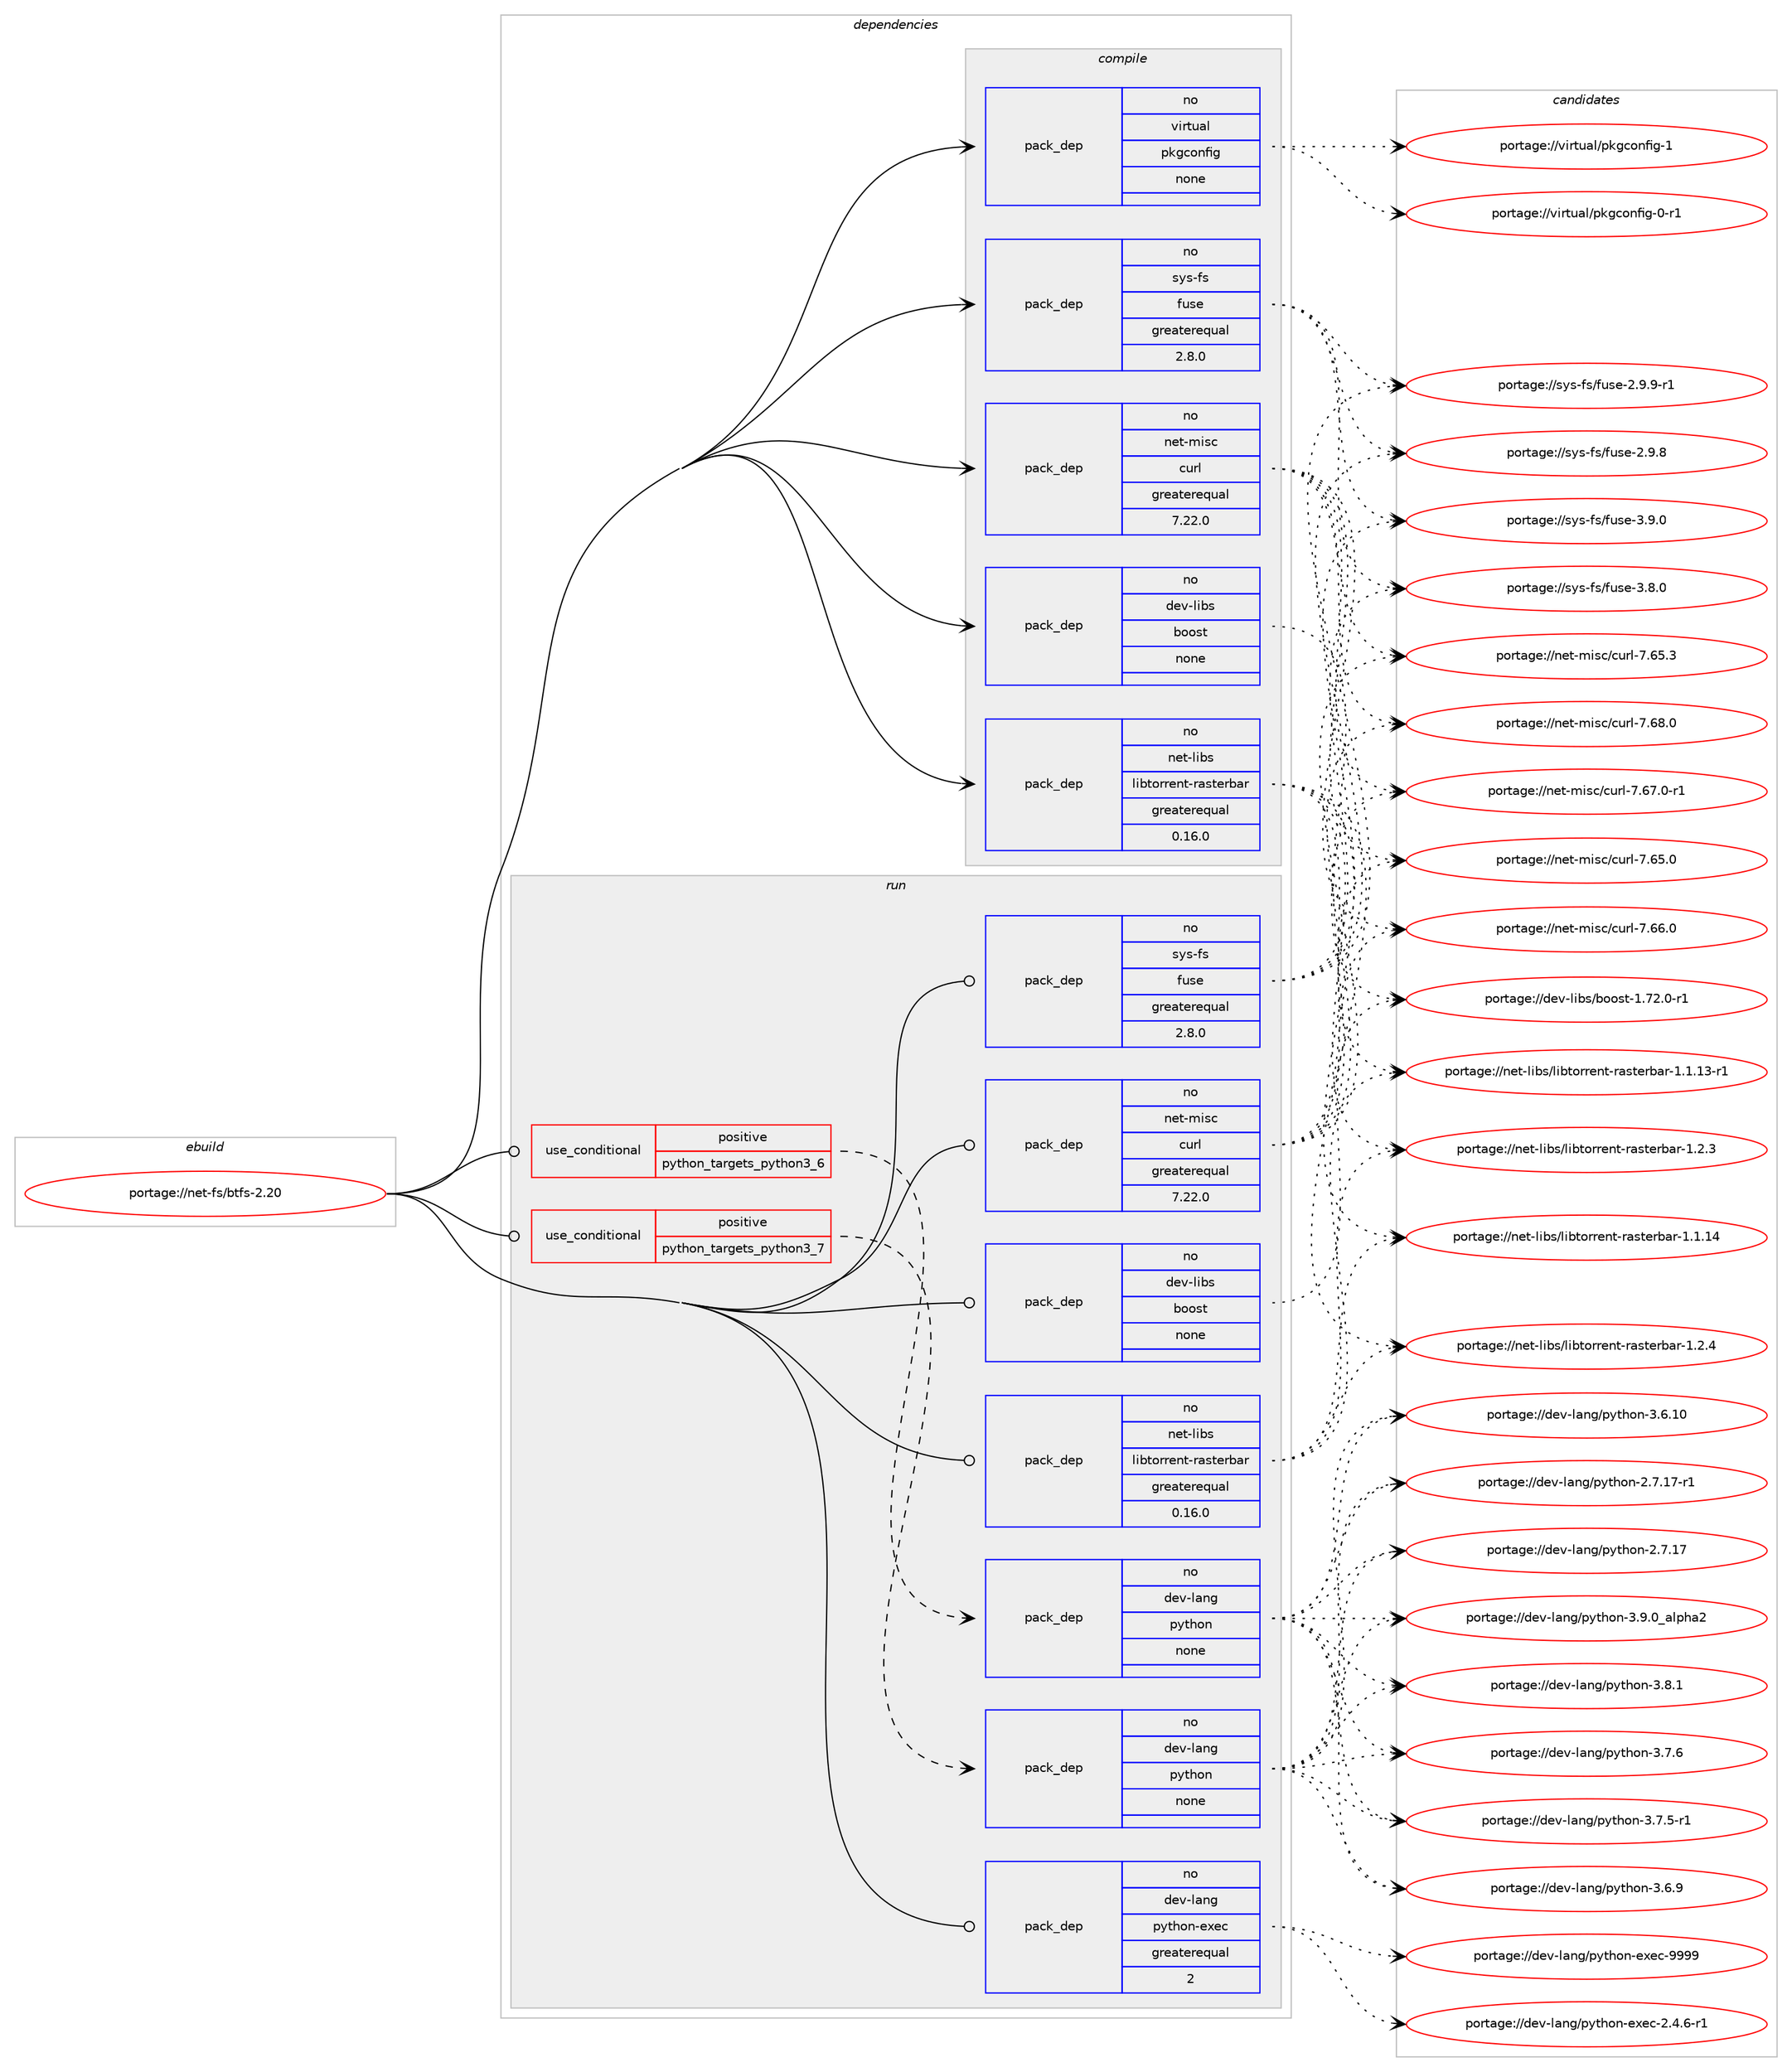 digraph prolog {

# *************
# Graph options
# *************

newrank=true;
concentrate=true;
compound=true;
graph [rankdir=LR,fontname=Helvetica,fontsize=10,ranksep=1.5];#, ranksep=2.5, nodesep=0.2];
edge  [arrowhead=vee];
node  [fontname=Helvetica,fontsize=10];

# **********
# The ebuild
# **********

subgraph cluster_leftcol {
color=gray;
rank=same;
label=<<i>ebuild</i>>;
id [label="portage://net-fs/btfs-2.20", color=red, width=4, href="../net-fs/btfs-2.20.svg"];
}

# ****************
# The dependencies
# ****************

subgraph cluster_midcol {
color=gray;
label=<<i>dependencies</i>>;
subgraph cluster_compile {
fillcolor="#eeeeee";
style=filled;
label=<<i>compile</i>>;
subgraph pack116397 {
dependency152303 [label=<<TABLE BORDER="0" CELLBORDER="1" CELLSPACING="0" CELLPADDING="4" WIDTH="220"><TR><TD ROWSPAN="6" CELLPADDING="30">pack_dep</TD></TR><TR><TD WIDTH="110">no</TD></TR><TR><TD>dev-libs</TD></TR><TR><TD>boost</TD></TR><TR><TD>none</TD></TR><TR><TD></TD></TR></TABLE>>, shape=none, color=blue];
}
id:e -> dependency152303:w [weight=20,style="solid",arrowhead="vee"];
subgraph pack116398 {
dependency152304 [label=<<TABLE BORDER="0" CELLBORDER="1" CELLSPACING="0" CELLPADDING="4" WIDTH="220"><TR><TD ROWSPAN="6" CELLPADDING="30">pack_dep</TD></TR><TR><TD WIDTH="110">no</TD></TR><TR><TD>net-libs</TD></TR><TR><TD>libtorrent-rasterbar</TD></TR><TR><TD>greaterequal</TD></TR><TR><TD>0.16.0</TD></TR></TABLE>>, shape=none, color=blue];
}
id:e -> dependency152304:w [weight=20,style="solid",arrowhead="vee"];
subgraph pack116399 {
dependency152305 [label=<<TABLE BORDER="0" CELLBORDER="1" CELLSPACING="0" CELLPADDING="4" WIDTH="220"><TR><TD ROWSPAN="6" CELLPADDING="30">pack_dep</TD></TR><TR><TD WIDTH="110">no</TD></TR><TR><TD>net-misc</TD></TR><TR><TD>curl</TD></TR><TR><TD>greaterequal</TD></TR><TR><TD>7.22.0</TD></TR></TABLE>>, shape=none, color=blue];
}
id:e -> dependency152305:w [weight=20,style="solid",arrowhead="vee"];
subgraph pack116400 {
dependency152306 [label=<<TABLE BORDER="0" CELLBORDER="1" CELLSPACING="0" CELLPADDING="4" WIDTH="220"><TR><TD ROWSPAN="6" CELLPADDING="30">pack_dep</TD></TR><TR><TD WIDTH="110">no</TD></TR><TR><TD>sys-fs</TD></TR><TR><TD>fuse</TD></TR><TR><TD>greaterequal</TD></TR><TR><TD>2.8.0</TD></TR></TABLE>>, shape=none, color=blue];
}
id:e -> dependency152306:w [weight=20,style="solid",arrowhead="vee"];
subgraph pack116401 {
dependency152307 [label=<<TABLE BORDER="0" CELLBORDER="1" CELLSPACING="0" CELLPADDING="4" WIDTH="220"><TR><TD ROWSPAN="6" CELLPADDING="30">pack_dep</TD></TR><TR><TD WIDTH="110">no</TD></TR><TR><TD>virtual</TD></TR><TR><TD>pkgconfig</TD></TR><TR><TD>none</TD></TR><TR><TD></TD></TR></TABLE>>, shape=none, color=blue];
}
id:e -> dependency152307:w [weight=20,style="solid",arrowhead="vee"];
}
subgraph cluster_compileandrun {
fillcolor="#eeeeee";
style=filled;
label=<<i>compile and run</i>>;
}
subgraph cluster_run {
fillcolor="#eeeeee";
style=filled;
label=<<i>run</i>>;
subgraph cond33434 {
dependency152308 [label=<<TABLE BORDER="0" CELLBORDER="1" CELLSPACING="0" CELLPADDING="4"><TR><TD ROWSPAN="3" CELLPADDING="10">use_conditional</TD></TR><TR><TD>positive</TD></TR><TR><TD>python_targets_python3_6</TD></TR></TABLE>>, shape=none, color=red];
subgraph pack116402 {
dependency152309 [label=<<TABLE BORDER="0" CELLBORDER="1" CELLSPACING="0" CELLPADDING="4" WIDTH="220"><TR><TD ROWSPAN="6" CELLPADDING="30">pack_dep</TD></TR><TR><TD WIDTH="110">no</TD></TR><TR><TD>dev-lang</TD></TR><TR><TD>python</TD></TR><TR><TD>none</TD></TR><TR><TD></TD></TR></TABLE>>, shape=none, color=blue];
}
dependency152308:e -> dependency152309:w [weight=20,style="dashed",arrowhead="vee"];
}
id:e -> dependency152308:w [weight=20,style="solid",arrowhead="odot"];
subgraph cond33435 {
dependency152310 [label=<<TABLE BORDER="0" CELLBORDER="1" CELLSPACING="0" CELLPADDING="4"><TR><TD ROWSPAN="3" CELLPADDING="10">use_conditional</TD></TR><TR><TD>positive</TD></TR><TR><TD>python_targets_python3_7</TD></TR></TABLE>>, shape=none, color=red];
subgraph pack116403 {
dependency152311 [label=<<TABLE BORDER="0" CELLBORDER="1" CELLSPACING="0" CELLPADDING="4" WIDTH="220"><TR><TD ROWSPAN="6" CELLPADDING="30">pack_dep</TD></TR><TR><TD WIDTH="110">no</TD></TR><TR><TD>dev-lang</TD></TR><TR><TD>python</TD></TR><TR><TD>none</TD></TR><TR><TD></TD></TR></TABLE>>, shape=none, color=blue];
}
dependency152310:e -> dependency152311:w [weight=20,style="dashed",arrowhead="vee"];
}
id:e -> dependency152310:w [weight=20,style="solid",arrowhead="odot"];
subgraph pack116404 {
dependency152312 [label=<<TABLE BORDER="0" CELLBORDER="1" CELLSPACING="0" CELLPADDING="4" WIDTH="220"><TR><TD ROWSPAN="6" CELLPADDING="30">pack_dep</TD></TR><TR><TD WIDTH="110">no</TD></TR><TR><TD>dev-lang</TD></TR><TR><TD>python-exec</TD></TR><TR><TD>greaterequal</TD></TR><TR><TD>2</TD></TR></TABLE>>, shape=none, color=blue];
}
id:e -> dependency152312:w [weight=20,style="solid",arrowhead="odot"];
subgraph pack116405 {
dependency152313 [label=<<TABLE BORDER="0" CELLBORDER="1" CELLSPACING="0" CELLPADDING="4" WIDTH="220"><TR><TD ROWSPAN="6" CELLPADDING="30">pack_dep</TD></TR><TR><TD WIDTH="110">no</TD></TR><TR><TD>dev-libs</TD></TR><TR><TD>boost</TD></TR><TR><TD>none</TD></TR><TR><TD></TD></TR></TABLE>>, shape=none, color=blue];
}
id:e -> dependency152313:w [weight=20,style="solid",arrowhead="odot"];
subgraph pack116406 {
dependency152314 [label=<<TABLE BORDER="0" CELLBORDER="1" CELLSPACING="0" CELLPADDING="4" WIDTH="220"><TR><TD ROWSPAN="6" CELLPADDING="30">pack_dep</TD></TR><TR><TD WIDTH="110">no</TD></TR><TR><TD>net-libs</TD></TR><TR><TD>libtorrent-rasterbar</TD></TR><TR><TD>greaterequal</TD></TR><TR><TD>0.16.0</TD></TR></TABLE>>, shape=none, color=blue];
}
id:e -> dependency152314:w [weight=20,style="solid",arrowhead="odot"];
subgraph pack116407 {
dependency152315 [label=<<TABLE BORDER="0" CELLBORDER="1" CELLSPACING="0" CELLPADDING="4" WIDTH="220"><TR><TD ROWSPAN="6" CELLPADDING="30">pack_dep</TD></TR><TR><TD WIDTH="110">no</TD></TR><TR><TD>net-misc</TD></TR><TR><TD>curl</TD></TR><TR><TD>greaterequal</TD></TR><TR><TD>7.22.0</TD></TR></TABLE>>, shape=none, color=blue];
}
id:e -> dependency152315:w [weight=20,style="solid",arrowhead="odot"];
subgraph pack116408 {
dependency152316 [label=<<TABLE BORDER="0" CELLBORDER="1" CELLSPACING="0" CELLPADDING="4" WIDTH="220"><TR><TD ROWSPAN="6" CELLPADDING="30">pack_dep</TD></TR><TR><TD WIDTH="110">no</TD></TR><TR><TD>sys-fs</TD></TR><TR><TD>fuse</TD></TR><TR><TD>greaterequal</TD></TR><TR><TD>2.8.0</TD></TR></TABLE>>, shape=none, color=blue];
}
id:e -> dependency152316:w [weight=20,style="solid",arrowhead="odot"];
}
}

# **************
# The candidates
# **************

subgraph cluster_choices {
rank=same;
color=gray;
label=<<i>candidates</i>>;

subgraph choice116397 {
color=black;
nodesep=1;
choice10010111845108105981154798111111115116454946555046484511449 [label="portage://dev-libs/boost-1.72.0-r1", color=red, width=4,href="../dev-libs/boost-1.72.0-r1.svg"];
dependency152303:e -> choice10010111845108105981154798111111115116454946555046484511449:w [style=dotted,weight="100"];
}
subgraph choice116398 {
color=black;
nodesep=1;
choice1101011164510810598115471081059811611111411410111011645114971151161011149897114454946504652 [label="portage://net-libs/libtorrent-rasterbar-1.2.4", color=red, width=4,href="../net-libs/libtorrent-rasterbar-1.2.4.svg"];
choice1101011164510810598115471081059811611111411410111011645114971151161011149897114454946504651 [label="portage://net-libs/libtorrent-rasterbar-1.2.3", color=red, width=4,href="../net-libs/libtorrent-rasterbar-1.2.3.svg"];
choice110101116451081059811547108105981161111141141011101164511497115116101114989711445494649464952 [label="portage://net-libs/libtorrent-rasterbar-1.1.14", color=red, width=4,href="../net-libs/libtorrent-rasterbar-1.1.14.svg"];
choice1101011164510810598115471081059811611111411410111011645114971151161011149897114454946494649514511449 [label="portage://net-libs/libtorrent-rasterbar-1.1.13-r1", color=red, width=4,href="../net-libs/libtorrent-rasterbar-1.1.13-r1.svg"];
dependency152304:e -> choice1101011164510810598115471081059811611111411410111011645114971151161011149897114454946504652:w [style=dotted,weight="100"];
dependency152304:e -> choice1101011164510810598115471081059811611111411410111011645114971151161011149897114454946504651:w [style=dotted,weight="100"];
dependency152304:e -> choice110101116451081059811547108105981161111141141011101164511497115116101114989711445494649464952:w [style=dotted,weight="100"];
dependency152304:e -> choice1101011164510810598115471081059811611111411410111011645114971151161011149897114454946494649514511449:w [style=dotted,weight="100"];
}
subgraph choice116399 {
color=black;
nodesep=1;
choice1101011164510910511599479911711410845554654564648 [label="portage://net-misc/curl-7.68.0", color=red, width=4,href="../net-misc/curl-7.68.0.svg"];
choice11010111645109105115994799117114108455546545546484511449 [label="portage://net-misc/curl-7.67.0-r1", color=red, width=4,href="../net-misc/curl-7.67.0-r1.svg"];
choice1101011164510910511599479911711410845554654544648 [label="portage://net-misc/curl-7.66.0", color=red, width=4,href="../net-misc/curl-7.66.0.svg"];
choice1101011164510910511599479911711410845554654534651 [label="portage://net-misc/curl-7.65.3", color=red, width=4,href="../net-misc/curl-7.65.3.svg"];
choice1101011164510910511599479911711410845554654534648 [label="portage://net-misc/curl-7.65.0", color=red, width=4,href="../net-misc/curl-7.65.0.svg"];
dependency152305:e -> choice1101011164510910511599479911711410845554654564648:w [style=dotted,weight="100"];
dependency152305:e -> choice11010111645109105115994799117114108455546545546484511449:w [style=dotted,weight="100"];
dependency152305:e -> choice1101011164510910511599479911711410845554654544648:w [style=dotted,weight="100"];
dependency152305:e -> choice1101011164510910511599479911711410845554654534651:w [style=dotted,weight="100"];
dependency152305:e -> choice1101011164510910511599479911711410845554654534648:w [style=dotted,weight="100"];
}
subgraph choice116400 {
color=black;
nodesep=1;
choice1151211154510211547102117115101455146574648 [label="portage://sys-fs/fuse-3.9.0", color=red, width=4,href="../sys-fs/fuse-3.9.0.svg"];
choice1151211154510211547102117115101455146564648 [label="portage://sys-fs/fuse-3.8.0", color=red, width=4,href="../sys-fs/fuse-3.8.0.svg"];
choice11512111545102115471021171151014550465746574511449 [label="portage://sys-fs/fuse-2.9.9-r1", color=red, width=4,href="../sys-fs/fuse-2.9.9-r1.svg"];
choice1151211154510211547102117115101455046574656 [label="portage://sys-fs/fuse-2.9.8", color=red, width=4,href="../sys-fs/fuse-2.9.8.svg"];
dependency152306:e -> choice1151211154510211547102117115101455146574648:w [style=dotted,weight="100"];
dependency152306:e -> choice1151211154510211547102117115101455146564648:w [style=dotted,weight="100"];
dependency152306:e -> choice11512111545102115471021171151014550465746574511449:w [style=dotted,weight="100"];
dependency152306:e -> choice1151211154510211547102117115101455046574656:w [style=dotted,weight="100"];
}
subgraph choice116401 {
color=black;
nodesep=1;
choice1181051141161179710847112107103991111101021051034549 [label="portage://virtual/pkgconfig-1", color=red, width=4,href="../virtual/pkgconfig-1.svg"];
choice11810511411611797108471121071039911111010210510345484511449 [label="portage://virtual/pkgconfig-0-r1", color=red, width=4,href="../virtual/pkgconfig-0-r1.svg"];
dependency152307:e -> choice1181051141161179710847112107103991111101021051034549:w [style=dotted,weight="100"];
dependency152307:e -> choice11810511411611797108471121071039911111010210510345484511449:w [style=dotted,weight="100"];
}
subgraph choice116402 {
color=black;
nodesep=1;
choice10010111845108971101034711212111610411111045514657464895971081121049750 [label="portage://dev-lang/python-3.9.0_alpha2", color=red, width=4,href="../dev-lang/python-3.9.0_alpha2.svg"];
choice100101118451089711010347112121116104111110455146564649 [label="portage://dev-lang/python-3.8.1", color=red, width=4,href="../dev-lang/python-3.8.1.svg"];
choice100101118451089711010347112121116104111110455146554654 [label="portage://dev-lang/python-3.7.6", color=red, width=4,href="../dev-lang/python-3.7.6.svg"];
choice1001011184510897110103471121211161041111104551465546534511449 [label="portage://dev-lang/python-3.7.5-r1", color=red, width=4,href="../dev-lang/python-3.7.5-r1.svg"];
choice100101118451089711010347112121116104111110455146544657 [label="portage://dev-lang/python-3.6.9", color=red, width=4,href="../dev-lang/python-3.6.9.svg"];
choice10010111845108971101034711212111610411111045514654464948 [label="portage://dev-lang/python-3.6.10", color=red, width=4,href="../dev-lang/python-3.6.10.svg"];
choice100101118451089711010347112121116104111110455046554649554511449 [label="portage://dev-lang/python-2.7.17-r1", color=red, width=4,href="../dev-lang/python-2.7.17-r1.svg"];
choice10010111845108971101034711212111610411111045504655464955 [label="portage://dev-lang/python-2.7.17", color=red, width=4,href="../dev-lang/python-2.7.17.svg"];
dependency152309:e -> choice10010111845108971101034711212111610411111045514657464895971081121049750:w [style=dotted,weight="100"];
dependency152309:e -> choice100101118451089711010347112121116104111110455146564649:w [style=dotted,weight="100"];
dependency152309:e -> choice100101118451089711010347112121116104111110455146554654:w [style=dotted,weight="100"];
dependency152309:e -> choice1001011184510897110103471121211161041111104551465546534511449:w [style=dotted,weight="100"];
dependency152309:e -> choice100101118451089711010347112121116104111110455146544657:w [style=dotted,weight="100"];
dependency152309:e -> choice10010111845108971101034711212111610411111045514654464948:w [style=dotted,weight="100"];
dependency152309:e -> choice100101118451089711010347112121116104111110455046554649554511449:w [style=dotted,weight="100"];
dependency152309:e -> choice10010111845108971101034711212111610411111045504655464955:w [style=dotted,weight="100"];
}
subgraph choice116403 {
color=black;
nodesep=1;
choice10010111845108971101034711212111610411111045514657464895971081121049750 [label="portage://dev-lang/python-3.9.0_alpha2", color=red, width=4,href="../dev-lang/python-3.9.0_alpha2.svg"];
choice100101118451089711010347112121116104111110455146564649 [label="portage://dev-lang/python-3.8.1", color=red, width=4,href="../dev-lang/python-3.8.1.svg"];
choice100101118451089711010347112121116104111110455146554654 [label="portage://dev-lang/python-3.7.6", color=red, width=4,href="../dev-lang/python-3.7.6.svg"];
choice1001011184510897110103471121211161041111104551465546534511449 [label="portage://dev-lang/python-3.7.5-r1", color=red, width=4,href="../dev-lang/python-3.7.5-r1.svg"];
choice100101118451089711010347112121116104111110455146544657 [label="portage://dev-lang/python-3.6.9", color=red, width=4,href="../dev-lang/python-3.6.9.svg"];
choice10010111845108971101034711212111610411111045514654464948 [label="portage://dev-lang/python-3.6.10", color=red, width=4,href="../dev-lang/python-3.6.10.svg"];
choice100101118451089711010347112121116104111110455046554649554511449 [label="portage://dev-lang/python-2.7.17-r1", color=red, width=4,href="../dev-lang/python-2.7.17-r1.svg"];
choice10010111845108971101034711212111610411111045504655464955 [label="portage://dev-lang/python-2.7.17", color=red, width=4,href="../dev-lang/python-2.7.17.svg"];
dependency152311:e -> choice10010111845108971101034711212111610411111045514657464895971081121049750:w [style=dotted,weight="100"];
dependency152311:e -> choice100101118451089711010347112121116104111110455146564649:w [style=dotted,weight="100"];
dependency152311:e -> choice100101118451089711010347112121116104111110455146554654:w [style=dotted,weight="100"];
dependency152311:e -> choice1001011184510897110103471121211161041111104551465546534511449:w [style=dotted,weight="100"];
dependency152311:e -> choice100101118451089711010347112121116104111110455146544657:w [style=dotted,weight="100"];
dependency152311:e -> choice10010111845108971101034711212111610411111045514654464948:w [style=dotted,weight="100"];
dependency152311:e -> choice100101118451089711010347112121116104111110455046554649554511449:w [style=dotted,weight="100"];
dependency152311:e -> choice10010111845108971101034711212111610411111045504655464955:w [style=dotted,weight="100"];
}
subgraph choice116404 {
color=black;
nodesep=1;
choice10010111845108971101034711212111610411111045101120101994557575757 [label="portage://dev-lang/python-exec-9999", color=red, width=4,href="../dev-lang/python-exec-9999.svg"];
choice10010111845108971101034711212111610411111045101120101994550465246544511449 [label="portage://dev-lang/python-exec-2.4.6-r1", color=red, width=4,href="../dev-lang/python-exec-2.4.6-r1.svg"];
dependency152312:e -> choice10010111845108971101034711212111610411111045101120101994557575757:w [style=dotted,weight="100"];
dependency152312:e -> choice10010111845108971101034711212111610411111045101120101994550465246544511449:w [style=dotted,weight="100"];
}
subgraph choice116405 {
color=black;
nodesep=1;
choice10010111845108105981154798111111115116454946555046484511449 [label="portage://dev-libs/boost-1.72.0-r1", color=red, width=4,href="../dev-libs/boost-1.72.0-r1.svg"];
dependency152313:e -> choice10010111845108105981154798111111115116454946555046484511449:w [style=dotted,weight="100"];
}
subgraph choice116406 {
color=black;
nodesep=1;
choice1101011164510810598115471081059811611111411410111011645114971151161011149897114454946504652 [label="portage://net-libs/libtorrent-rasterbar-1.2.4", color=red, width=4,href="../net-libs/libtorrent-rasterbar-1.2.4.svg"];
choice1101011164510810598115471081059811611111411410111011645114971151161011149897114454946504651 [label="portage://net-libs/libtorrent-rasterbar-1.2.3", color=red, width=4,href="../net-libs/libtorrent-rasterbar-1.2.3.svg"];
choice110101116451081059811547108105981161111141141011101164511497115116101114989711445494649464952 [label="portage://net-libs/libtorrent-rasterbar-1.1.14", color=red, width=4,href="../net-libs/libtorrent-rasterbar-1.1.14.svg"];
choice1101011164510810598115471081059811611111411410111011645114971151161011149897114454946494649514511449 [label="portage://net-libs/libtorrent-rasterbar-1.1.13-r1", color=red, width=4,href="../net-libs/libtorrent-rasterbar-1.1.13-r1.svg"];
dependency152314:e -> choice1101011164510810598115471081059811611111411410111011645114971151161011149897114454946504652:w [style=dotted,weight="100"];
dependency152314:e -> choice1101011164510810598115471081059811611111411410111011645114971151161011149897114454946504651:w [style=dotted,weight="100"];
dependency152314:e -> choice110101116451081059811547108105981161111141141011101164511497115116101114989711445494649464952:w [style=dotted,weight="100"];
dependency152314:e -> choice1101011164510810598115471081059811611111411410111011645114971151161011149897114454946494649514511449:w [style=dotted,weight="100"];
}
subgraph choice116407 {
color=black;
nodesep=1;
choice1101011164510910511599479911711410845554654564648 [label="portage://net-misc/curl-7.68.0", color=red, width=4,href="../net-misc/curl-7.68.0.svg"];
choice11010111645109105115994799117114108455546545546484511449 [label="portage://net-misc/curl-7.67.0-r1", color=red, width=4,href="../net-misc/curl-7.67.0-r1.svg"];
choice1101011164510910511599479911711410845554654544648 [label="portage://net-misc/curl-7.66.0", color=red, width=4,href="../net-misc/curl-7.66.0.svg"];
choice1101011164510910511599479911711410845554654534651 [label="portage://net-misc/curl-7.65.3", color=red, width=4,href="../net-misc/curl-7.65.3.svg"];
choice1101011164510910511599479911711410845554654534648 [label="portage://net-misc/curl-7.65.0", color=red, width=4,href="../net-misc/curl-7.65.0.svg"];
dependency152315:e -> choice1101011164510910511599479911711410845554654564648:w [style=dotted,weight="100"];
dependency152315:e -> choice11010111645109105115994799117114108455546545546484511449:w [style=dotted,weight="100"];
dependency152315:e -> choice1101011164510910511599479911711410845554654544648:w [style=dotted,weight="100"];
dependency152315:e -> choice1101011164510910511599479911711410845554654534651:w [style=dotted,weight="100"];
dependency152315:e -> choice1101011164510910511599479911711410845554654534648:w [style=dotted,weight="100"];
}
subgraph choice116408 {
color=black;
nodesep=1;
choice1151211154510211547102117115101455146574648 [label="portage://sys-fs/fuse-3.9.0", color=red, width=4,href="../sys-fs/fuse-3.9.0.svg"];
choice1151211154510211547102117115101455146564648 [label="portage://sys-fs/fuse-3.8.0", color=red, width=4,href="../sys-fs/fuse-3.8.0.svg"];
choice11512111545102115471021171151014550465746574511449 [label="portage://sys-fs/fuse-2.9.9-r1", color=red, width=4,href="../sys-fs/fuse-2.9.9-r1.svg"];
choice1151211154510211547102117115101455046574656 [label="portage://sys-fs/fuse-2.9.8", color=red, width=4,href="../sys-fs/fuse-2.9.8.svg"];
dependency152316:e -> choice1151211154510211547102117115101455146574648:w [style=dotted,weight="100"];
dependency152316:e -> choice1151211154510211547102117115101455146564648:w [style=dotted,weight="100"];
dependency152316:e -> choice11512111545102115471021171151014550465746574511449:w [style=dotted,weight="100"];
dependency152316:e -> choice1151211154510211547102117115101455046574656:w [style=dotted,weight="100"];
}
}

}
